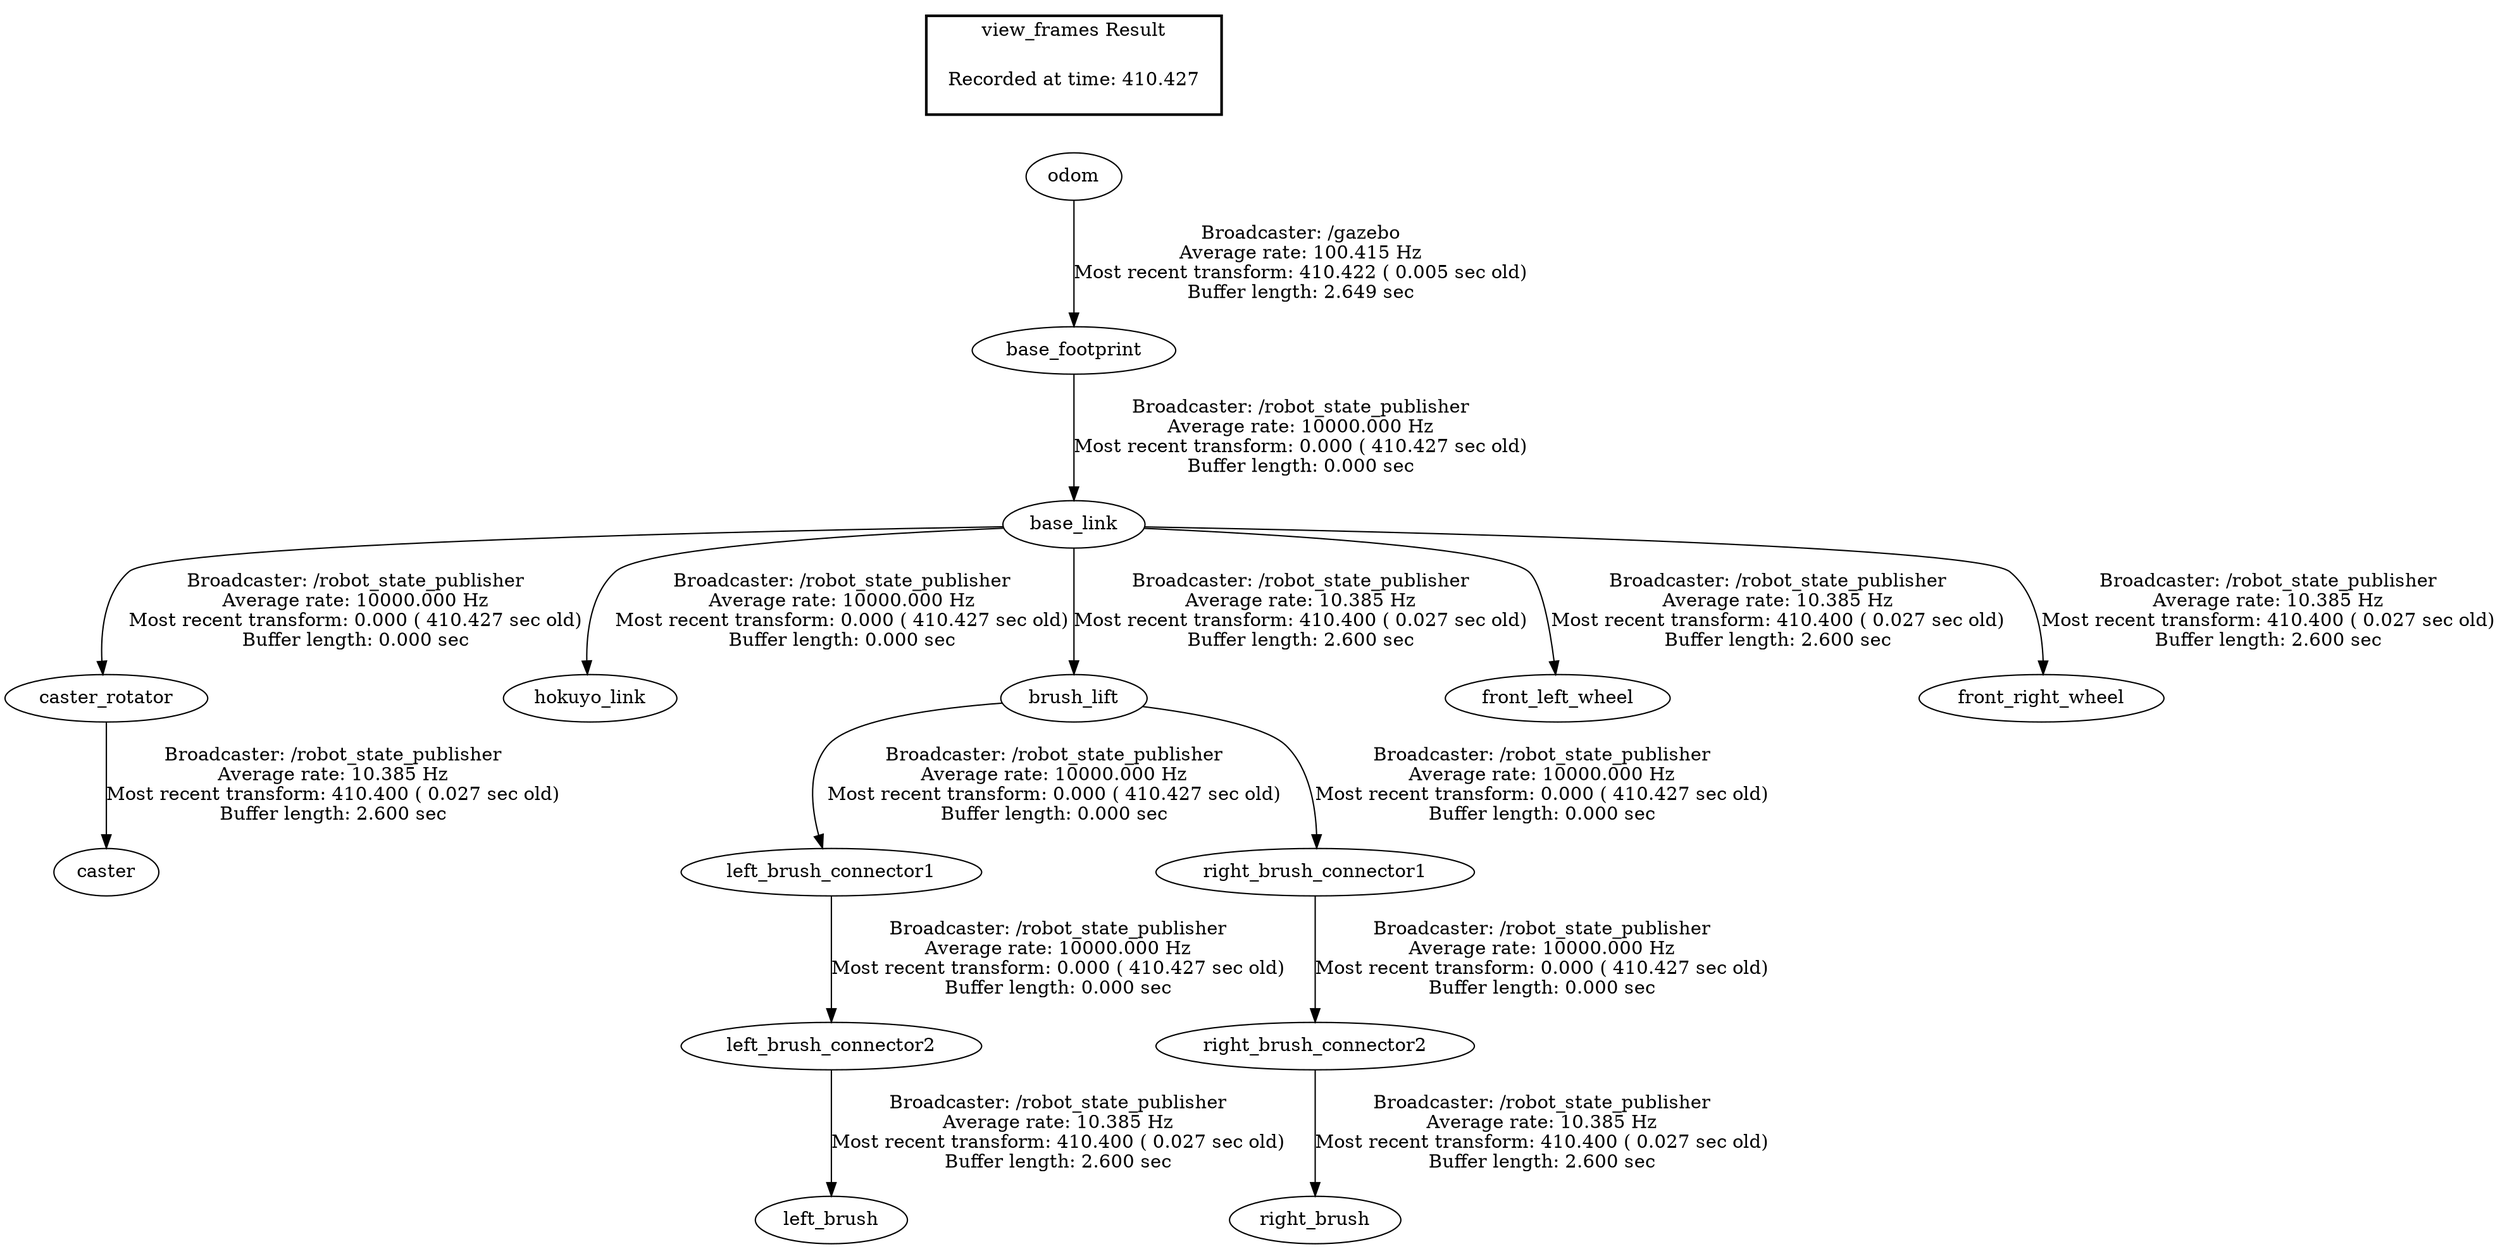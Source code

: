digraph G {
"base_footprint" -> "base_link"[label="Broadcaster: /robot_state_publisher\nAverage rate: 10000.000 Hz\nMost recent transform: 0.000 ( 410.427 sec old)\nBuffer length: 0.000 sec\n"];
"odom" -> "base_footprint"[label="Broadcaster: /gazebo\nAverage rate: 100.415 Hz\nMost recent transform: 410.422 ( 0.005 sec old)\nBuffer length: 2.649 sec\n"];
"base_link" -> "caster_rotator"[label="Broadcaster: /robot_state_publisher\nAverage rate: 10000.000 Hz\nMost recent transform: 0.000 ( 410.427 sec old)\nBuffer length: 0.000 sec\n"];
"base_link" -> "hokuyo_link"[label="Broadcaster: /robot_state_publisher\nAverage rate: 10000.000 Hz\nMost recent transform: 0.000 ( 410.427 sec old)\nBuffer length: 0.000 sec\n"];
"brush_lift" -> "left_brush_connector1"[label="Broadcaster: /robot_state_publisher\nAverage rate: 10000.000 Hz\nMost recent transform: 0.000 ( 410.427 sec old)\nBuffer length: 0.000 sec\n"];
"base_link" -> "brush_lift"[label="Broadcaster: /robot_state_publisher\nAverage rate: 10.385 Hz\nMost recent transform: 410.400 ( 0.027 sec old)\nBuffer length: 2.600 sec\n"];
"left_brush_connector1" -> "left_brush_connector2"[label="Broadcaster: /robot_state_publisher\nAverage rate: 10000.000 Hz\nMost recent transform: 0.000 ( 410.427 sec old)\nBuffer length: 0.000 sec\n"];
"brush_lift" -> "right_brush_connector1"[label="Broadcaster: /robot_state_publisher\nAverage rate: 10000.000 Hz\nMost recent transform: 0.000 ( 410.427 sec old)\nBuffer length: 0.000 sec\n"];
"right_brush_connector1" -> "right_brush_connector2"[label="Broadcaster: /robot_state_publisher\nAverage rate: 10000.000 Hz\nMost recent transform: 0.000 ( 410.427 sec old)\nBuffer length: 0.000 sec\n"];
"caster_rotator" -> "caster"[label="Broadcaster: /robot_state_publisher\nAverage rate: 10.385 Hz\nMost recent transform: 410.400 ( 0.027 sec old)\nBuffer length: 2.600 sec\n"];
"base_link" -> "front_left_wheel"[label="Broadcaster: /robot_state_publisher\nAverage rate: 10.385 Hz\nMost recent transform: 410.400 ( 0.027 sec old)\nBuffer length: 2.600 sec\n"];
"base_link" -> "front_right_wheel"[label="Broadcaster: /robot_state_publisher\nAverage rate: 10.385 Hz\nMost recent transform: 410.400 ( 0.027 sec old)\nBuffer length: 2.600 sec\n"];
"left_brush_connector2" -> "left_brush"[label="Broadcaster: /robot_state_publisher\nAverage rate: 10.385 Hz\nMost recent transform: 410.400 ( 0.027 sec old)\nBuffer length: 2.600 sec\n"];
"right_brush_connector2" -> "right_brush"[label="Broadcaster: /robot_state_publisher\nAverage rate: 10.385 Hz\nMost recent transform: 410.400 ( 0.027 sec old)\nBuffer length: 2.600 sec\n"];
edge [style=invis];
 subgraph cluster_legend { style=bold; color=black; label ="view_frames Result";
"Recorded at time: 410.427"[ shape=plaintext ] ;
 }->"odom";
}